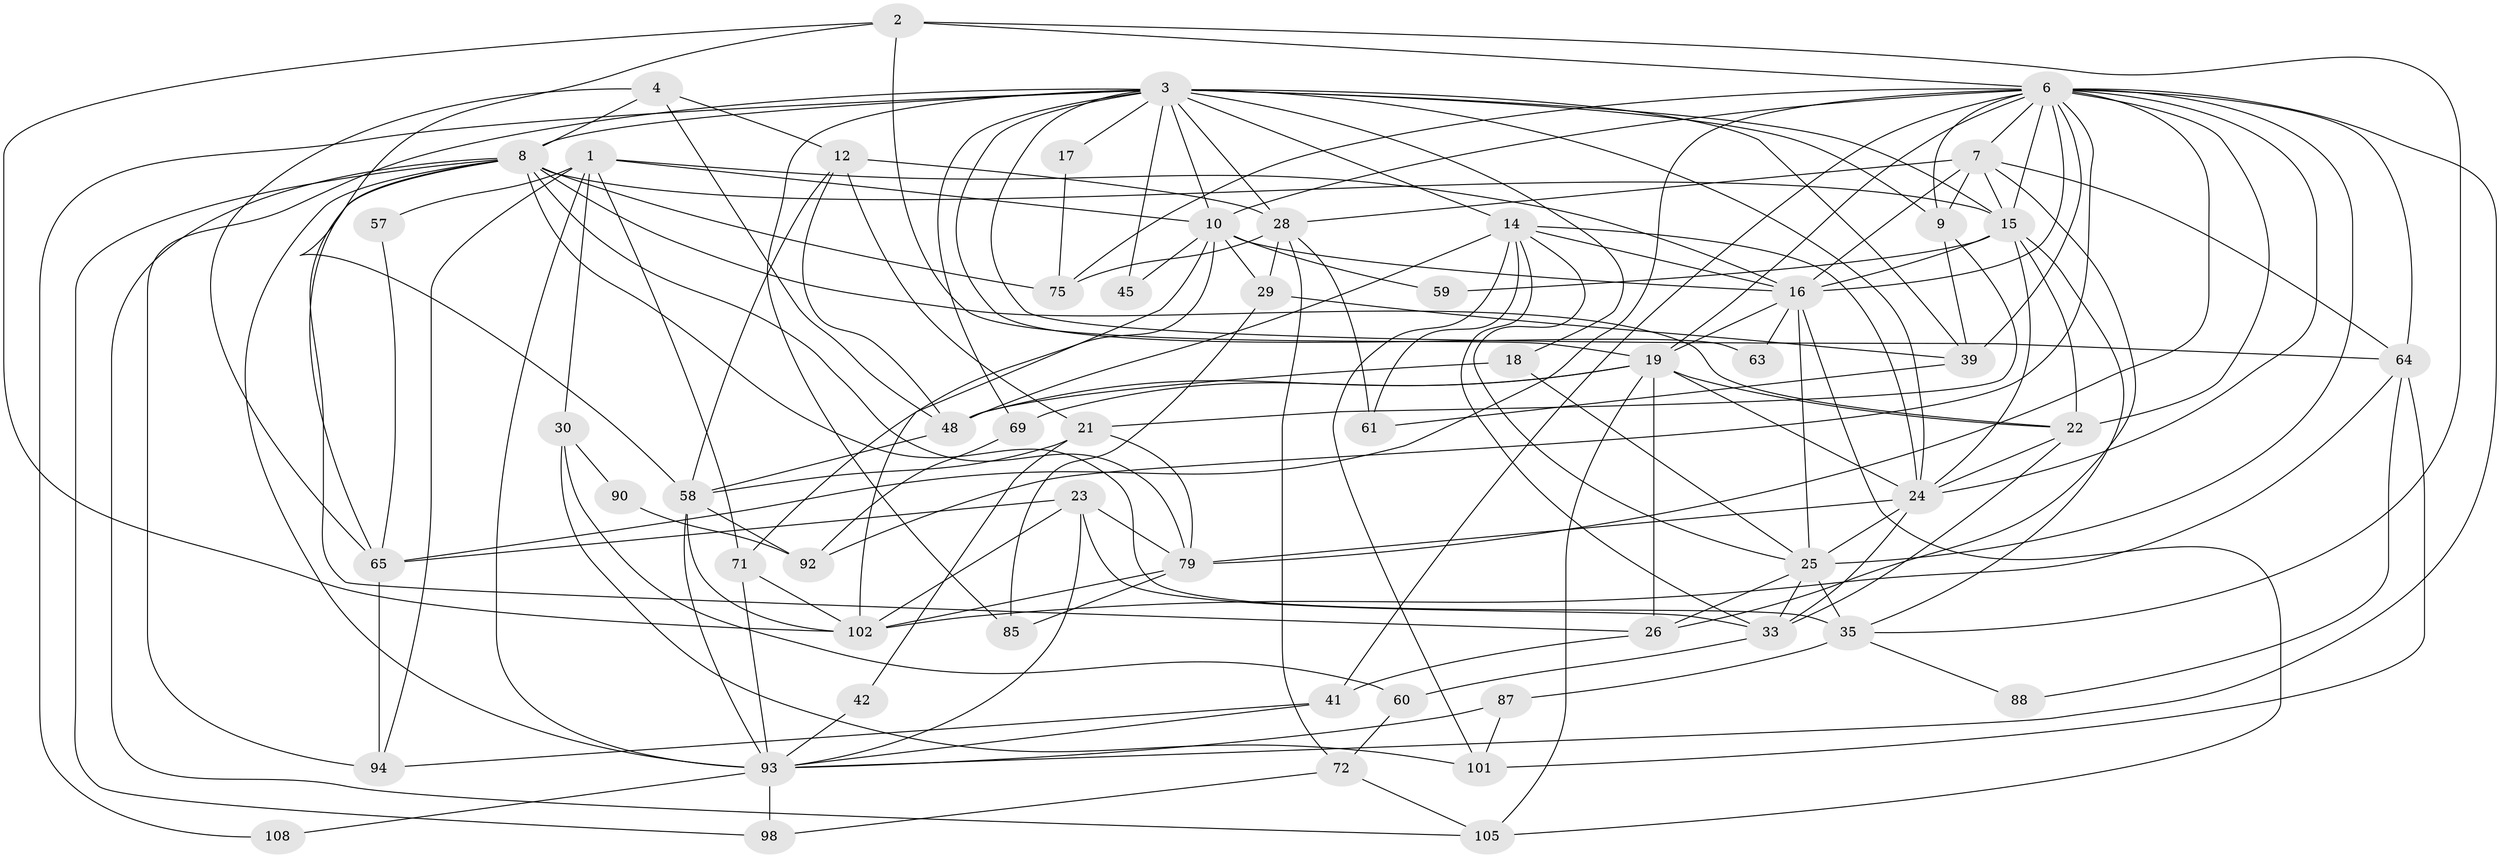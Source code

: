 // original degree distribution, {4: 0.24347826086956523, 5: 0.20869565217391303, 6: 0.06956521739130435, 7: 0.034782608695652174, 2: 0.1391304347826087, 8: 0.02608695652173913, 3: 0.2782608695652174}
// Generated by graph-tools (version 1.1) at 2025/15/03/09/25 04:15:12]
// undirected, 57 vertices, 158 edges
graph export_dot {
graph [start="1"]
  node [color=gray90,style=filled];
  1 [super="+13"];
  2;
  3 [super="+95+86+5+47"];
  4;
  6 [super="+44+76+34+31"];
  7 [super="+20+104"];
  8 [super="+11"];
  9;
  10 [super="+54"];
  12 [super="+52"];
  14 [super="+27"];
  15 [super="+55+50+74"];
  16 [super="+37"];
  17;
  18 [super="+32"];
  19 [super="+49+78+83"];
  21 [super="+40"];
  22 [super="+68+80"];
  23 [super="+43"];
  24 [super="+70+67"];
  25 [super="+38"];
  26;
  28 [super="+81"];
  29 [super="+96"];
  30 [super="+36"];
  33;
  35 [super="+53"];
  39;
  41;
  42;
  45;
  48 [super="+109"];
  57;
  58 [super="+73"];
  59;
  60;
  61;
  63;
  64 [super="+77+82"];
  65 [super="+107"];
  69;
  71;
  72;
  75 [super="+103"];
  79 [super="+110"];
  85 [super="+100"];
  87;
  88;
  90;
  92;
  93 [super="+115"];
  94;
  98;
  101;
  102;
  105 [super="+111"];
  108;
  1 -- 10;
  1 -- 16;
  1 -- 71;
  1 -- 57;
  1 -- 94;
  1 -- 30;
  1 -- 93;
  2 -- 58;
  2 -- 102;
  2 -- 19;
  2 -- 35;
  2 -- 6;
  3 -- 63 [weight=2];
  3 -- 94 [weight=2];
  3 -- 17;
  3 -- 85 [weight=2];
  3 -- 39;
  3 -- 45;
  3 -- 9 [weight=2];
  3 -- 14 [weight=3];
  3 -- 64;
  3 -- 18 [weight=2];
  3 -- 24;
  3 -- 10;
  3 -- 28;
  3 -- 69;
  3 -- 8;
  3 -- 108;
  3 -- 15;
  4 -- 12;
  4 -- 65;
  4 -- 48;
  4 -- 8;
  6 -- 19 [weight=2];
  6 -- 65;
  6 -- 22;
  6 -- 39;
  6 -- 79;
  6 -- 25 [weight=2];
  6 -- 64;
  6 -- 7;
  6 -- 9;
  6 -- 10;
  6 -- 41;
  6 -- 75;
  6 -- 15;
  6 -- 16;
  6 -- 24;
  6 -- 92;
  6 -- 93;
  7 -- 15;
  7 -- 64;
  7 -- 26;
  7 -- 9;
  7 -- 28;
  7 -- 16;
  8 -- 22 [weight=2];
  8 -- 65;
  8 -- 98;
  8 -- 35;
  8 -- 105;
  8 -- 75;
  8 -- 79;
  8 -- 26;
  8 -- 93;
  8 -- 15;
  9 -- 39;
  9 -- 21;
  10 -- 71;
  10 -- 45;
  10 -- 102;
  10 -- 59;
  10 -- 29;
  10 -- 16;
  12 -- 21;
  12 -- 48;
  12 -- 58;
  12 -- 28;
  14 -- 33;
  14 -- 48;
  14 -- 101;
  14 -- 24;
  14 -- 16;
  14 -- 25;
  14 -- 61;
  15 -- 35;
  15 -- 59;
  15 -- 22;
  15 -- 24;
  15 -- 16;
  16 -- 105;
  16 -- 25;
  16 -- 19;
  16 -- 63;
  17 -- 75;
  18 -- 48;
  18 -- 25;
  19 -- 26;
  19 -- 69;
  19 -- 22;
  19 -- 48;
  19 -- 24;
  19 -- 105;
  21 -- 58;
  21 -- 42;
  21 -- 79;
  22 -- 33;
  22 -- 24;
  23 -- 79;
  23 -- 93;
  23 -- 65;
  23 -- 33;
  23 -- 102;
  24 -- 33;
  24 -- 25;
  24 -- 79;
  25 -- 35;
  25 -- 33;
  25 -- 26;
  26 -- 41;
  28 -- 61;
  28 -- 29;
  28 -- 72;
  28 -- 75 [weight=2];
  29 -- 85;
  29 -- 39;
  30 -- 90 [weight=2];
  30 -- 60;
  30 -- 101;
  33 -- 60;
  35 -- 87;
  35 -- 88;
  39 -- 61;
  41 -- 94;
  41 -- 93;
  42 -- 93;
  48 -- 58;
  57 -- 65;
  58 -- 102;
  58 -- 92;
  58 -- 93;
  60 -- 72;
  64 -- 101;
  64 -- 102;
  64 -- 88;
  65 -- 94;
  69 -- 92;
  71 -- 102;
  71 -- 93;
  72 -- 98;
  72 -- 105;
  79 -- 85;
  79 -- 102;
  87 -- 93;
  87 -- 101;
  90 -- 92;
  93 -- 98;
  93 -- 108;
}
